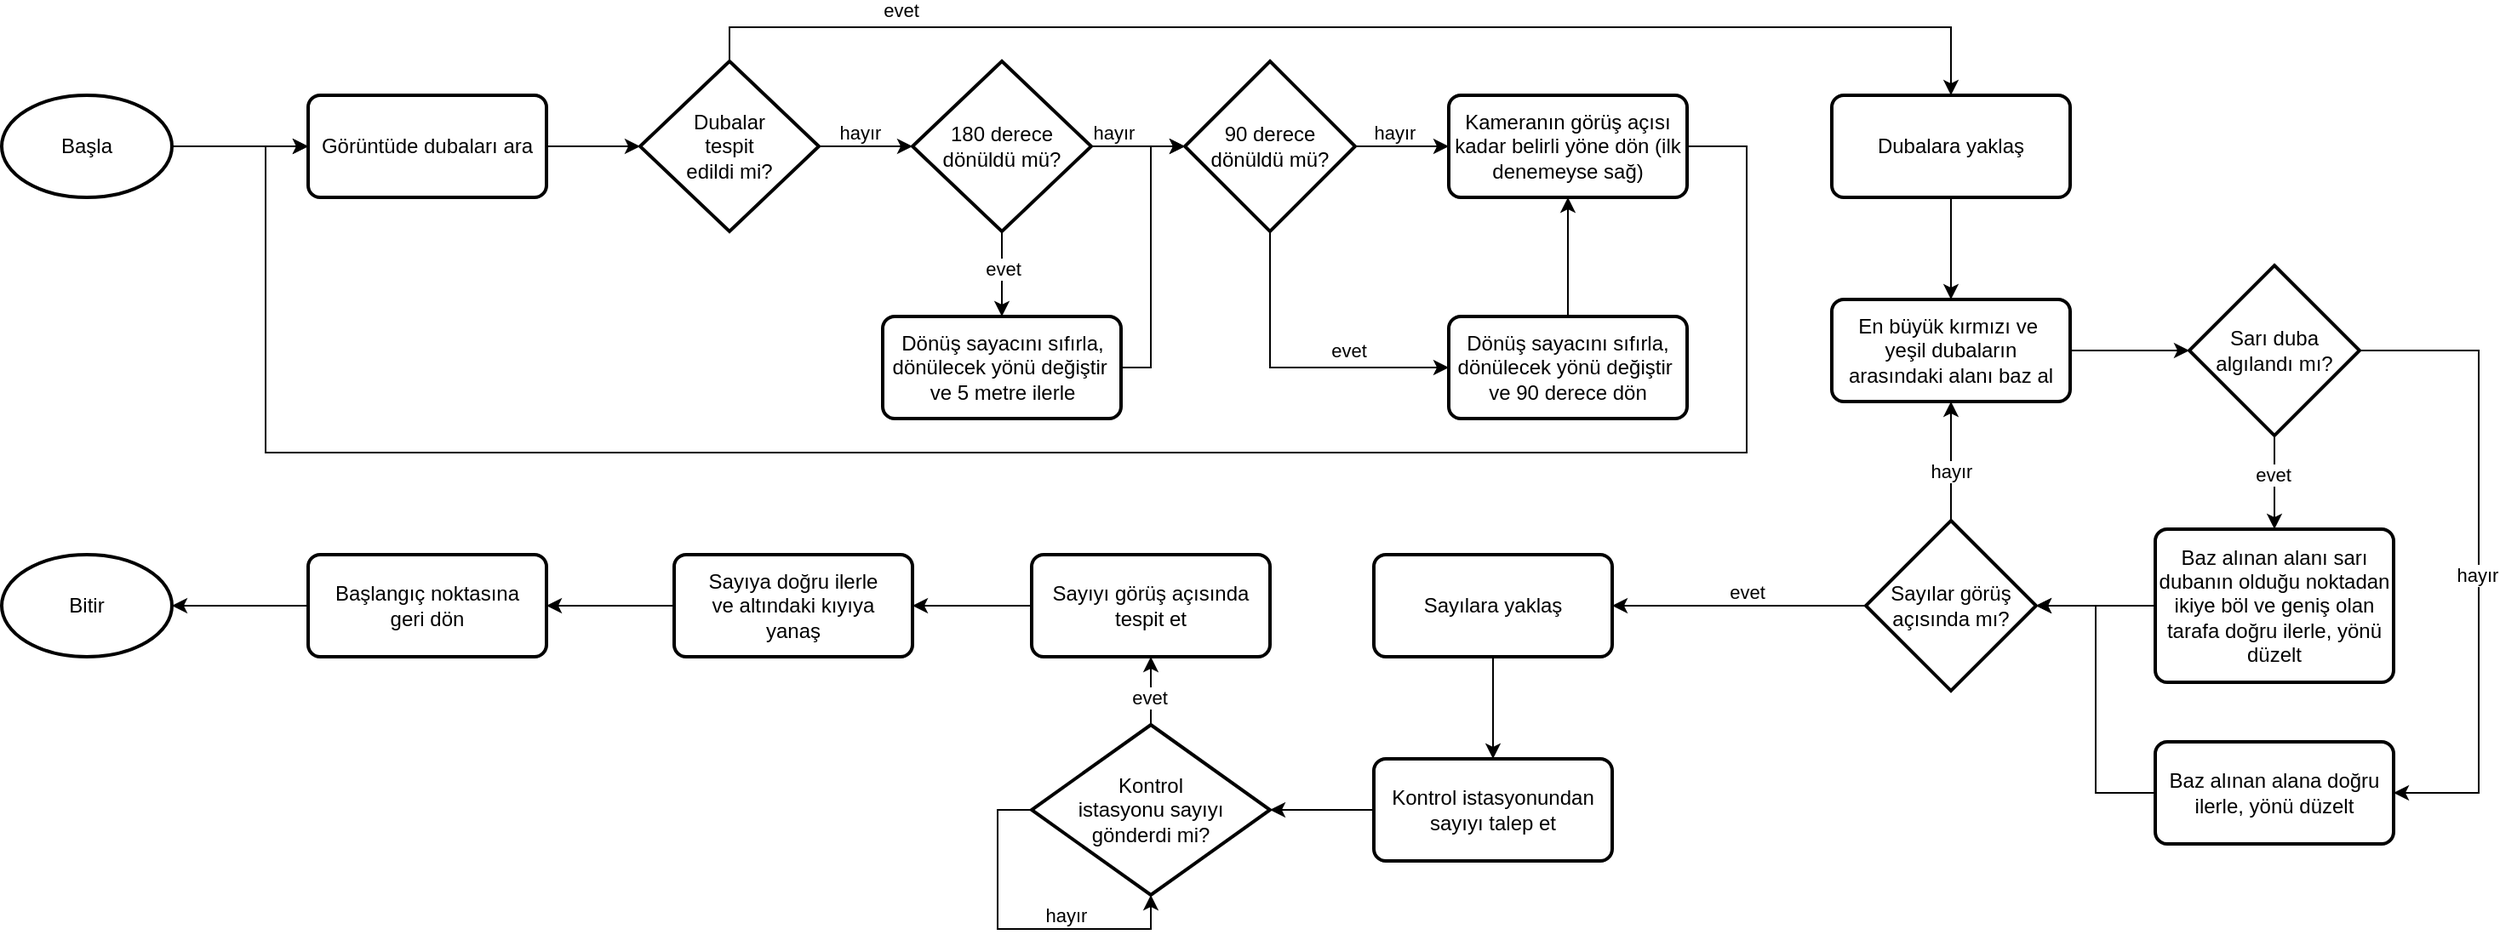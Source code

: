 <mxfile scale="1" border="0" version="24.4.4" type="device">
  <diagram name="Page-1" id="EO7RS46NyVbhWd4v6k-y">
    <mxGraphModel dx="2524" dy="738" grid="1" gridSize="10" guides="1" tooltips="1" connect="1" arrows="1" fold="1" page="1" pageScale="1" pageWidth="850" pageHeight="1100" math="0" shadow="0">
      <root>
        <mxCell id="0" />
        <mxCell id="1" parent="0" />
        <mxCell id="QgWmPVO1LVFjcxLuKNxT-28" value="Bitir" style="strokeWidth=2;html=1;shape=mxgraph.flowchart.start_1;whiteSpace=wrap;" parent="1" vertex="1">
          <mxGeometry x="-355" y="670" width="100" height="60" as="geometry" />
        </mxCell>
        <mxCell id="QgWmPVO1LVFjcxLuKNxT-57" value="En büyük kırmızı ve&amp;nbsp;&lt;div&gt;yeşil dubaların&lt;/div&gt;&lt;div&gt;arasındaki alanı baz al&lt;/div&gt;" style="rounded=1;whiteSpace=wrap;html=1;absoluteArcSize=1;arcSize=14;strokeWidth=2;" parent="1" vertex="1">
          <mxGeometry x="720" y="520" width="140" height="60" as="geometry" />
        </mxCell>
        <mxCell id="QgWmPVO1LVFjcxLuKNxT-81" style="edgeStyle=orthogonalEdgeStyle;rounded=0;orthogonalLoop=1;jettySize=auto;html=1;entryX=1;entryY=0.5;entryDx=0;entryDy=0;" parent="1" source="QgWmPVO1LVFjcxLuKNxT-59" target="QgWmPVO1LVFjcxLuKNxT-61" edge="1">
          <mxGeometry relative="1" as="geometry">
            <Array as="points">
              <mxPoint x="1100" y="550" />
              <mxPoint x="1100" y="810" />
            </Array>
          </mxGeometry>
        </mxCell>
        <mxCell id="QgWmPVO1LVFjcxLuKNxT-94" value="hayır" style="edgeLabel;html=1;align=center;verticalAlign=middle;resizable=0;points=[];" parent="QgWmPVO1LVFjcxLuKNxT-81" vertex="1" connectable="0">
          <mxGeometry x="0.06" y="-1" relative="1" as="geometry">
            <mxPoint as="offset" />
          </mxGeometry>
        </mxCell>
        <mxCell id="QgWmPVO1LVFjcxLuKNxT-83" style="edgeStyle=orthogonalEdgeStyle;rounded=0;orthogonalLoop=1;jettySize=auto;html=1;entryX=0.5;entryY=0;entryDx=0;entryDy=0;" parent="1" source="QgWmPVO1LVFjcxLuKNxT-59" target="QgWmPVO1LVFjcxLuKNxT-62" edge="1">
          <mxGeometry relative="1" as="geometry" />
        </mxCell>
        <mxCell id="QgWmPVO1LVFjcxLuKNxT-93" value="evet" style="edgeLabel;html=1;align=center;verticalAlign=middle;resizable=0;points=[];" parent="QgWmPVO1LVFjcxLuKNxT-83" vertex="1" connectable="0">
          <mxGeometry x="-0.158" relative="1" as="geometry">
            <mxPoint x="-1" as="offset" />
          </mxGeometry>
        </mxCell>
        <mxCell id="QgWmPVO1LVFjcxLuKNxT-59" value="Sarı duba&lt;div&gt;algılandı mı?&lt;/div&gt;" style="strokeWidth=2;html=1;shape=mxgraph.flowchart.decision;whiteSpace=wrap;" parent="1" vertex="1">
          <mxGeometry x="930" y="500" width="100" height="100" as="geometry" />
        </mxCell>
        <mxCell id="QgWmPVO1LVFjcxLuKNxT-61" value="Baz alınan alana doğru ilerle, yönü düzelt" style="rounded=1;whiteSpace=wrap;html=1;absoluteArcSize=1;arcSize=14;strokeWidth=2;" parent="1" vertex="1">
          <mxGeometry x="910" y="780" width="140" height="60" as="geometry" />
        </mxCell>
        <mxCell id="QgWmPVO1LVFjcxLuKNxT-62" value="Baz alınan alanı sarı dubanın olduğu noktadan ikiye böl ve geniş olan tarafa doğru ilerle, yönü düzelt" style="rounded=1;whiteSpace=wrap;html=1;absoluteArcSize=1;arcSize=14;strokeWidth=2;" parent="1" vertex="1">
          <mxGeometry x="910" y="655" width="140" height="90" as="geometry" />
        </mxCell>
        <mxCell id="QgWmPVO1LVFjcxLuKNxT-67" style="edgeStyle=orthogonalEdgeStyle;rounded=0;orthogonalLoop=1;jettySize=auto;html=1;exitX=0.5;exitY=0;exitDx=0;exitDy=0;exitPerimeter=0;entryX=0.5;entryY=1;entryDx=0;entryDy=0;" parent="1" source="QgWmPVO1LVFjcxLuKNxT-65" target="QgWmPVO1LVFjcxLuKNxT-57" edge="1">
          <mxGeometry relative="1" as="geometry">
            <Array as="points">
              <mxPoint x="790" y="600" />
              <mxPoint x="790" y="600" />
            </Array>
          </mxGeometry>
        </mxCell>
        <mxCell id="QgWmPVO1LVFjcxLuKNxT-70" value="hayır" style="edgeLabel;html=1;align=center;verticalAlign=middle;resizable=0;points=[];" parent="QgWmPVO1LVFjcxLuKNxT-67" vertex="1" connectable="0">
          <mxGeometry x="-0.104" y="2" relative="1" as="geometry">
            <mxPoint x="2" y="2" as="offset" />
          </mxGeometry>
        </mxCell>
        <mxCell id="QgWmPVO1LVFjcxLuKNxT-69" style="edgeStyle=orthogonalEdgeStyle;rounded=0;orthogonalLoop=1;jettySize=auto;html=1;entryX=1;entryY=0.5;entryDx=0;entryDy=0;" parent="1" source="QgWmPVO1LVFjcxLuKNxT-65" target="QgWmPVO1LVFjcxLuKNxT-68" edge="1">
          <mxGeometry relative="1" as="geometry" />
        </mxCell>
        <mxCell id="QgWmPVO1LVFjcxLuKNxT-71" value="evet" style="edgeLabel;html=1;align=center;verticalAlign=middle;resizable=0;points=[];" parent="QgWmPVO1LVFjcxLuKNxT-69" vertex="1" connectable="0">
          <mxGeometry x="-0.056" y="-1" relative="1" as="geometry">
            <mxPoint y="-7" as="offset" />
          </mxGeometry>
        </mxCell>
        <mxCell id="QgWmPVO1LVFjcxLuKNxT-65" value="Sayılar görüş&lt;div&gt;açısında mı?&lt;/div&gt;" style="strokeWidth=2;html=1;shape=mxgraph.flowchart.decision;whiteSpace=wrap;" parent="1" vertex="1">
          <mxGeometry x="740" y="650" width="100" height="100" as="geometry" />
        </mxCell>
        <mxCell id="QgWmPVO1LVFjcxLuKNxT-66" style="edgeStyle=orthogonalEdgeStyle;rounded=0;orthogonalLoop=1;jettySize=auto;html=1;exitX=0;exitY=0.5;exitDx=0;exitDy=0;entryX=1;entryY=0.5;entryDx=0;entryDy=0;entryPerimeter=0;" parent="1" source="QgWmPVO1LVFjcxLuKNxT-62" target="QgWmPVO1LVFjcxLuKNxT-65" edge="1">
          <mxGeometry relative="1" as="geometry" />
        </mxCell>
        <mxCell id="RDEuVn-KoDseW9TXesCX-2" style="edgeStyle=orthogonalEdgeStyle;rounded=0;orthogonalLoop=1;jettySize=auto;html=1;exitX=0.5;exitY=1;exitDx=0;exitDy=0;entryX=0.5;entryY=0;entryDx=0;entryDy=0;" edge="1" parent="1" source="QgWmPVO1LVFjcxLuKNxT-68" target="RDEuVn-KoDseW9TXesCX-1">
          <mxGeometry relative="1" as="geometry" />
        </mxCell>
        <mxCell id="QgWmPVO1LVFjcxLuKNxT-68" value="Sayılara yaklaş" style="rounded=1;whiteSpace=wrap;html=1;absoluteArcSize=1;arcSize=14;strokeWidth=2;" parent="1" vertex="1">
          <mxGeometry x="451" y="670" width="140" height="60" as="geometry" />
        </mxCell>
        <mxCell id="QgWmPVO1LVFjcxLuKNxT-72" value="&lt;div&gt;Başlangıç noktasına&lt;/div&gt;&lt;div&gt;geri dön&lt;/div&gt;" style="rounded=1;whiteSpace=wrap;html=1;absoluteArcSize=1;arcSize=14;strokeWidth=2;" parent="1" vertex="1">
          <mxGeometry x="-175" y="670" width="140" height="60" as="geometry" />
        </mxCell>
        <mxCell id="QgWmPVO1LVFjcxLuKNxT-73" style="edgeStyle=orthogonalEdgeStyle;rounded=0;orthogonalLoop=1;jettySize=auto;html=1;exitX=0;exitY=0.5;exitDx=0;exitDy=0;entryX=1;entryY=0.5;entryDx=0;entryDy=0;entryPerimeter=0;" parent="1" source="QgWmPVO1LVFjcxLuKNxT-72" target="QgWmPVO1LVFjcxLuKNxT-28" edge="1">
          <mxGeometry relative="1" as="geometry" />
        </mxCell>
        <mxCell id="QgWmPVO1LVFjcxLuKNxT-89" style="edgeStyle=orthogonalEdgeStyle;rounded=0;orthogonalLoop=1;jettySize=auto;html=1;entryX=1;entryY=0.5;entryDx=0;entryDy=0;" parent="1" source="QgWmPVO1LVFjcxLuKNxT-77" target="QgWmPVO1LVFjcxLuKNxT-78" edge="1">
          <mxGeometry relative="1" as="geometry" />
        </mxCell>
        <mxCell id="QgWmPVO1LVFjcxLuKNxT-77" value="&lt;div&gt;Sayıyı görüş açısında&lt;/div&gt;&lt;div&gt;tespit et&lt;/div&gt;" style="rounded=1;whiteSpace=wrap;html=1;absoluteArcSize=1;arcSize=14;strokeWidth=2;" parent="1" vertex="1">
          <mxGeometry x="250" y="670" width="140" height="60" as="geometry" />
        </mxCell>
        <mxCell id="QgWmPVO1LVFjcxLuKNxT-90" style="edgeStyle=orthogonalEdgeStyle;rounded=0;orthogonalLoop=1;jettySize=auto;html=1;entryX=1;entryY=0.5;entryDx=0;entryDy=0;" parent="1" source="QgWmPVO1LVFjcxLuKNxT-78" target="QgWmPVO1LVFjcxLuKNxT-72" edge="1">
          <mxGeometry relative="1" as="geometry" />
        </mxCell>
        <mxCell id="QgWmPVO1LVFjcxLuKNxT-78" value="&lt;div&gt;Sayıya doğru ilerle&lt;/div&gt;&lt;div&gt;ve altındaki kıyıya&lt;/div&gt;&lt;div&gt;yanaş&lt;/div&gt;" style="rounded=1;whiteSpace=wrap;html=1;absoluteArcSize=1;arcSize=14;strokeWidth=2;" parent="1" vertex="1">
          <mxGeometry x="40" y="670" width="140" height="60" as="geometry" />
        </mxCell>
        <mxCell id="QgWmPVO1LVFjcxLuKNxT-79" style="edgeStyle=orthogonalEdgeStyle;rounded=0;orthogonalLoop=1;jettySize=auto;html=1;entryX=0;entryY=0.5;entryDx=0;entryDy=0;entryPerimeter=0;" parent="1" source="QgWmPVO1LVFjcxLuKNxT-57" target="QgWmPVO1LVFjcxLuKNxT-59" edge="1">
          <mxGeometry relative="1" as="geometry" />
        </mxCell>
        <mxCell id="QgWmPVO1LVFjcxLuKNxT-82" style="edgeStyle=orthogonalEdgeStyle;rounded=0;orthogonalLoop=1;jettySize=auto;html=1;entryX=1;entryY=0.5;entryDx=0;entryDy=0;entryPerimeter=0;" parent="1" source="QgWmPVO1LVFjcxLuKNxT-61" target="QgWmPVO1LVFjcxLuKNxT-65" edge="1">
          <mxGeometry relative="1" as="geometry" />
        </mxCell>
        <mxCell id="RDEuVn-KoDseW9TXesCX-3" style="edgeStyle=orthogonalEdgeStyle;rounded=0;orthogonalLoop=1;jettySize=auto;html=1;exitX=0.5;exitY=0;exitDx=0;exitDy=0;exitPerimeter=0;entryX=0.5;entryY=1;entryDx=0;entryDy=0;" edge="1" parent="1" source="QgWmPVO1LVFjcxLuKNxT-84" target="QgWmPVO1LVFjcxLuKNxT-77">
          <mxGeometry relative="1" as="geometry" />
        </mxCell>
        <mxCell id="RDEuVn-KoDseW9TXesCX-7" value="evet" style="edgeLabel;html=1;align=center;verticalAlign=middle;resizable=0;points=[];" vertex="1" connectable="0" parent="RDEuVn-KoDseW9TXesCX-3">
          <mxGeometry x="-0.171" relative="1" as="geometry">
            <mxPoint x="-1" as="offset" />
          </mxGeometry>
        </mxCell>
        <mxCell id="QgWmPVO1LVFjcxLuKNxT-84" value="Kontrol&lt;div&gt;istasyonu&amp;nbsp;&lt;span style=&quot;background-color: initial;&quot;&gt;sayıyı&lt;/span&gt;&lt;/div&gt;&lt;div&gt;&lt;span style=&quot;background-color: initial;&quot;&gt;gönderdi mi?&lt;/span&gt;&lt;/div&gt;" style="strokeWidth=2;html=1;shape=mxgraph.flowchart.decision;whiteSpace=wrap;" parent="1" vertex="1">
          <mxGeometry x="250" y="770" width="140" height="100" as="geometry" />
        </mxCell>
        <mxCell id="XcTlV2fUrpWRZrm9PTq9-24" style="edgeStyle=orthogonalEdgeStyle;rounded=0;orthogonalLoop=1;jettySize=auto;html=1;exitX=1;exitY=0.5;exitDx=0;exitDy=0;entryX=0;entryY=0.5;entryDx=0;entryDy=0;" parent="1" source="XcTlV2fUrpWRZrm9PTq9-1" target="XcTlV2fUrpWRZrm9PTq9-20" edge="1">
          <mxGeometry relative="1" as="geometry">
            <Array as="points">
              <mxPoint x="670" y="430" />
              <mxPoint x="670" y="610" />
              <mxPoint x="-200" y="610" />
              <mxPoint x="-200" y="430" />
            </Array>
          </mxGeometry>
        </mxCell>
        <mxCell id="XcTlV2fUrpWRZrm9PTq9-1" value="Kameranın görüş açısı kadar belirli yöne dön (ilk denemeyse sağ)" style="rounded=1;whiteSpace=wrap;html=1;absoluteArcSize=1;arcSize=14;strokeWidth=2;" parent="1" vertex="1">
          <mxGeometry x="495" y="400" width="140" height="60" as="geometry" />
        </mxCell>
        <mxCell id="XcTlV2fUrpWRZrm9PTq9-4" style="edgeStyle=orthogonalEdgeStyle;rounded=0;orthogonalLoop=1;jettySize=auto;html=1;entryX=0;entryY=0.5;entryDx=0;entryDy=0;exitX=1;exitY=0.5;exitDx=0;exitDy=0;exitPerimeter=0;" parent="1" source="XcTlV2fUrpWRZrm9PTq9-30" target="XcTlV2fUrpWRZrm9PTq9-1" edge="1">
          <mxGeometry relative="1" as="geometry">
            <mxPoint x="410" y="430" as="sourcePoint" />
          </mxGeometry>
        </mxCell>
        <mxCell id="XcTlV2fUrpWRZrm9PTq9-14" value="hayır" style="edgeLabel;html=1;align=center;verticalAlign=middle;resizable=0;points=[];" parent="XcTlV2fUrpWRZrm9PTq9-4" vertex="1" connectable="0">
          <mxGeometry x="-0.04" relative="1" as="geometry">
            <mxPoint x="-4" y="-8" as="offset" />
          </mxGeometry>
        </mxCell>
        <mxCell id="XcTlV2fUrpWRZrm9PTq9-18" style="edgeStyle=orthogonalEdgeStyle;rounded=0;orthogonalLoop=1;jettySize=auto;html=1;exitX=0.5;exitY=0;exitDx=0;exitDy=0;exitPerimeter=0;entryX=0.5;entryY=0;entryDx=0;entryDy=0;" parent="1" source="XcTlV2fUrpWRZrm9PTq9-3" target="XcTlV2fUrpWRZrm9PTq9-17" edge="1">
          <mxGeometry relative="1" as="geometry" />
        </mxCell>
        <mxCell id="XcTlV2fUrpWRZrm9PTq9-19" value="evet" style="edgeLabel;html=1;align=center;verticalAlign=middle;resizable=0;points=[];" parent="XcTlV2fUrpWRZrm9PTq9-18" vertex="1" connectable="0">
          <mxGeometry x="-0.691" y="2" relative="1" as="geometry">
            <mxPoint y="-8" as="offset" />
          </mxGeometry>
        </mxCell>
        <mxCell id="XcTlV2fUrpWRZrm9PTq9-3" value="Dubalar&lt;div&gt;tespit&lt;/div&gt;&lt;div&gt;edildi mi?&lt;/div&gt;" style="strokeWidth=2;html=1;shape=mxgraph.flowchart.decision;whiteSpace=wrap;" parent="1" vertex="1">
          <mxGeometry x="20" y="380" width="105" height="100" as="geometry" />
        </mxCell>
        <mxCell id="XcTlV2fUrpWRZrm9PTq9-9" value="" style="edgeStyle=orthogonalEdgeStyle;rounded=0;orthogonalLoop=1;jettySize=auto;html=1;entryX=0;entryY=0.5;entryDx=0;entryDy=0;entryPerimeter=0;" parent="1" source="XcTlV2fUrpWRZrm9PTq9-31" target="XcTlV2fUrpWRZrm9PTq9-30" edge="1">
          <mxGeometry relative="1" as="geometry">
            <mxPoint x="245" y="430" as="sourcePoint" />
            <mxPoint x="310" y="430" as="targetPoint" />
          </mxGeometry>
        </mxCell>
        <mxCell id="XcTlV2fUrpWRZrm9PTq9-34" value="hayır" style="edgeLabel;html=1;align=center;verticalAlign=middle;resizable=0;points=[];" parent="XcTlV2fUrpWRZrm9PTq9-9" vertex="1" connectable="0">
          <mxGeometry x="-0.391" y="1" relative="1" as="geometry">
            <mxPoint x="-4" y="-7" as="offset" />
          </mxGeometry>
        </mxCell>
        <mxCell id="XcTlV2fUrpWRZrm9PTq9-12" style="edgeStyle=orthogonalEdgeStyle;rounded=0;orthogonalLoop=1;jettySize=auto;html=1;exitX=0.5;exitY=1;exitDx=0;exitDy=0;exitPerimeter=0;entryX=0;entryY=0.5;entryDx=0;entryDy=0;" parent="1" source="XcTlV2fUrpWRZrm9PTq9-30" target="XcTlV2fUrpWRZrm9PTq9-10" edge="1">
          <mxGeometry relative="1" as="geometry">
            <mxPoint x="360" y="480" as="sourcePoint" />
          </mxGeometry>
        </mxCell>
        <mxCell id="XcTlV2fUrpWRZrm9PTq9-15" value="evet" style="edgeLabel;html=1;align=center;verticalAlign=middle;resizable=0;points=[];" parent="XcTlV2fUrpWRZrm9PTq9-12" vertex="1" connectable="0">
          <mxGeometry x="0.171" y="2" relative="1" as="geometry">
            <mxPoint x="17" y="-8" as="offset" />
          </mxGeometry>
        </mxCell>
        <mxCell id="XcTlV2fUrpWRZrm9PTq9-16" style="edgeStyle=orthogonalEdgeStyle;rounded=0;orthogonalLoop=1;jettySize=auto;html=1;exitX=0.5;exitY=0;exitDx=0;exitDy=0;entryX=0.5;entryY=1;entryDx=0;entryDy=0;" parent="1" source="XcTlV2fUrpWRZrm9PTq9-10" target="XcTlV2fUrpWRZrm9PTq9-1" edge="1">
          <mxGeometry relative="1" as="geometry" />
        </mxCell>
        <mxCell id="XcTlV2fUrpWRZrm9PTq9-10" value="Dönüş sayacını sıfırla, dönülecek yönü değiştir&amp;nbsp; ve 90 derece dön" style="rounded=1;whiteSpace=wrap;html=1;absoluteArcSize=1;arcSize=14;strokeWidth=2;" parent="1" vertex="1">
          <mxGeometry x="495" y="530" width="140" height="60" as="geometry" />
        </mxCell>
        <mxCell id="XcTlV2fUrpWRZrm9PTq9-28" style="edgeStyle=orthogonalEdgeStyle;rounded=0;orthogonalLoop=1;jettySize=auto;html=1;exitX=0.5;exitY=1;exitDx=0;exitDy=0;entryX=0.5;entryY=0;entryDx=0;entryDy=0;" parent="1" source="XcTlV2fUrpWRZrm9PTq9-17" target="QgWmPVO1LVFjcxLuKNxT-57" edge="1">
          <mxGeometry relative="1" as="geometry">
            <mxPoint x="930" y="430" as="targetPoint" />
          </mxGeometry>
        </mxCell>
        <mxCell id="XcTlV2fUrpWRZrm9PTq9-17" value="Dubalara yaklaş" style="rounded=1;whiteSpace=wrap;html=1;absoluteArcSize=1;arcSize=14;strokeWidth=2;" parent="1" vertex="1">
          <mxGeometry x="720" y="400" width="140" height="60" as="geometry" />
        </mxCell>
        <mxCell id="XcTlV2fUrpWRZrm9PTq9-20" value="Görüntüde dubaları ara" style="rounded=1;whiteSpace=wrap;html=1;absoluteArcSize=1;arcSize=14;strokeWidth=2;" parent="1" vertex="1">
          <mxGeometry x="-175" y="400" width="140" height="60" as="geometry" />
        </mxCell>
        <mxCell id="XcTlV2fUrpWRZrm9PTq9-23" style="edgeStyle=orthogonalEdgeStyle;rounded=0;orthogonalLoop=1;jettySize=auto;html=1;entryX=0;entryY=0.5;entryDx=0;entryDy=0;entryPerimeter=0;" parent="1" source="XcTlV2fUrpWRZrm9PTq9-20" target="XcTlV2fUrpWRZrm9PTq9-3" edge="1">
          <mxGeometry relative="1" as="geometry" />
        </mxCell>
        <mxCell id="XcTlV2fUrpWRZrm9PTq9-26" style="edgeStyle=orthogonalEdgeStyle;rounded=0;orthogonalLoop=1;jettySize=auto;html=1;exitX=1;exitY=0.5;exitDx=0;exitDy=0;exitPerimeter=0;entryX=0;entryY=0.5;entryDx=0;entryDy=0;" parent="1" source="XcTlV2fUrpWRZrm9PTq9-25" target="XcTlV2fUrpWRZrm9PTq9-20" edge="1">
          <mxGeometry relative="1" as="geometry" />
        </mxCell>
        <mxCell id="XcTlV2fUrpWRZrm9PTq9-25" value="Başla" style="strokeWidth=2;html=1;shape=mxgraph.flowchart.start_1;whiteSpace=wrap;" parent="1" vertex="1">
          <mxGeometry x="-355" y="400" width="100" height="60" as="geometry" />
        </mxCell>
        <mxCell id="XcTlV2fUrpWRZrm9PTq9-30" value="90 derece dönüldü mü?" style="strokeWidth=2;html=1;shape=mxgraph.flowchart.decision;whiteSpace=wrap;" parent="1" vertex="1">
          <mxGeometry x="340" y="380" width="100" height="100" as="geometry" />
        </mxCell>
        <mxCell id="XcTlV2fUrpWRZrm9PTq9-32" value="" style="edgeStyle=orthogonalEdgeStyle;rounded=0;orthogonalLoop=1;jettySize=auto;html=1;entryX=0;entryY=0.5;entryDx=0;entryDy=0;entryPerimeter=0;" parent="1" source="XcTlV2fUrpWRZrm9PTq9-3" target="XcTlV2fUrpWRZrm9PTq9-31" edge="1">
          <mxGeometry relative="1" as="geometry">
            <mxPoint x="125" y="430" as="sourcePoint" />
            <mxPoint x="310" y="430" as="targetPoint" />
          </mxGeometry>
        </mxCell>
        <mxCell id="XcTlV2fUrpWRZrm9PTq9-33" value="hayır" style="edgeLabel;html=1;align=center;verticalAlign=middle;resizable=0;points=[];" parent="XcTlV2fUrpWRZrm9PTq9-32" vertex="1" connectable="0">
          <mxGeometry x="-0.086" relative="1" as="geometry">
            <mxPoint x="-1" y="-8" as="offset" />
          </mxGeometry>
        </mxCell>
        <mxCell id="XcTlV2fUrpWRZrm9PTq9-37" style="edgeStyle=orthogonalEdgeStyle;rounded=0;orthogonalLoop=1;jettySize=auto;html=1;exitX=0.5;exitY=1;exitDx=0;exitDy=0;exitPerimeter=0;entryX=0.5;entryY=0;entryDx=0;entryDy=0;" parent="1" source="XcTlV2fUrpWRZrm9PTq9-31" target="XcTlV2fUrpWRZrm9PTq9-36" edge="1">
          <mxGeometry relative="1" as="geometry" />
        </mxCell>
        <mxCell id="XcTlV2fUrpWRZrm9PTq9-39" value="evet" style="edgeLabel;html=1;align=center;verticalAlign=middle;resizable=0;points=[];" parent="XcTlV2fUrpWRZrm9PTq9-37" vertex="1" connectable="0">
          <mxGeometry x="-0.05" y="1" relative="1" as="geometry">
            <mxPoint x="-1" y="-2" as="offset" />
          </mxGeometry>
        </mxCell>
        <mxCell id="XcTlV2fUrpWRZrm9PTq9-31" value="180 derece dönüldü mü?" style="strokeWidth=2;html=1;shape=mxgraph.flowchart.decision;whiteSpace=wrap;" parent="1" vertex="1">
          <mxGeometry x="180" y="380" width="105" height="100" as="geometry" />
        </mxCell>
        <mxCell id="XcTlV2fUrpWRZrm9PTq9-36" value="Dönüş sayacını sıfırla, dönülecek yönü değiştir&amp;nbsp; ve 5 metre ilerle" style="rounded=1;whiteSpace=wrap;html=1;absoluteArcSize=1;arcSize=14;strokeWidth=2;" parent="1" vertex="1">
          <mxGeometry x="162.5" y="530" width="140" height="60" as="geometry" />
        </mxCell>
        <mxCell id="XcTlV2fUrpWRZrm9PTq9-38" style="edgeStyle=orthogonalEdgeStyle;rounded=0;orthogonalLoop=1;jettySize=auto;html=1;exitX=1;exitY=0.5;exitDx=0;exitDy=0;entryX=0;entryY=0.5;entryDx=0;entryDy=0;entryPerimeter=0;" parent="1" source="XcTlV2fUrpWRZrm9PTq9-36" target="XcTlV2fUrpWRZrm9PTq9-30" edge="1">
          <mxGeometry relative="1" as="geometry">
            <Array as="points">
              <mxPoint x="320" y="560" />
              <mxPoint x="320" y="430" />
            </Array>
          </mxGeometry>
        </mxCell>
        <mxCell id="RDEuVn-KoDseW9TXesCX-1" value="Kontrol istasyonundan sayıyı talep et" style="rounded=1;whiteSpace=wrap;html=1;absoluteArcSize=1;arcSize=14;strokeWidth=2;" vertex="1" parent="1">
          <mxGeometry x="451" y="790" width="140" height="60" as="geometry" />
        </mxCell>
        <mxCell id="RDEuVn-KoDseW9TXesCX-4" style="edgeStyle=orthogonalEdgeStyle;rounded=0;orthogonalLoop=1;jettySize=auto;html=1;exitX=0;exitY=0.5;exitDx=0;exitDy=0;entryX=1;entryY=0.5;entryDx=0;entryDy=0;entryPerimeter=0;" edge="1" parent="1" source="RDEuVn-KoDseW9TXesCX-1" target="QgWmPVO1LVFjcxLuKNxT-84">
          <mxGeometry relative="1" as="geometry" />
        </mxCell>
        <mxCell id="RDEuVn-KoDseW9TXesCX-5" style="edgeStyle=orthogonalEdgeStyle;rounded=0;orthogonalLoop=1;jettySize=auto;html=1;exitX=0;exitY=0.5;exitDx=0;exitDy=0;exitPerimeter=0;entryX=0.5;entryY=1;entryDx=0;entryDy=0;entryPerimeter=0;" edge="1" parent="1" source="QgWmPVO1LVFjcxLuKNxT-84" target="QgWmPVO1LVFjcxLuKNxT-84">
          <mxGeometry relative="1" as="geometry" />
        </mxCell>
        <mxCell id="RDEuVn-KoDseW9TXesCX-6" value="hayır" style="edgeLabel;html=1;align=center;verticalAlign=middle;resizable=0;points=[];" vertex="1" connectable="0" parent="RDEuVn-KoDseW9TXesCX-5">
          <mxGeometry x="0.301" relative="1" as="geometry">
            <mxPoint y="-8" as="offset" />
          </mxGeometry>
        </mxCell>
      </root>
    </mxGraphModel>
  </diagram>
</mxfile>
